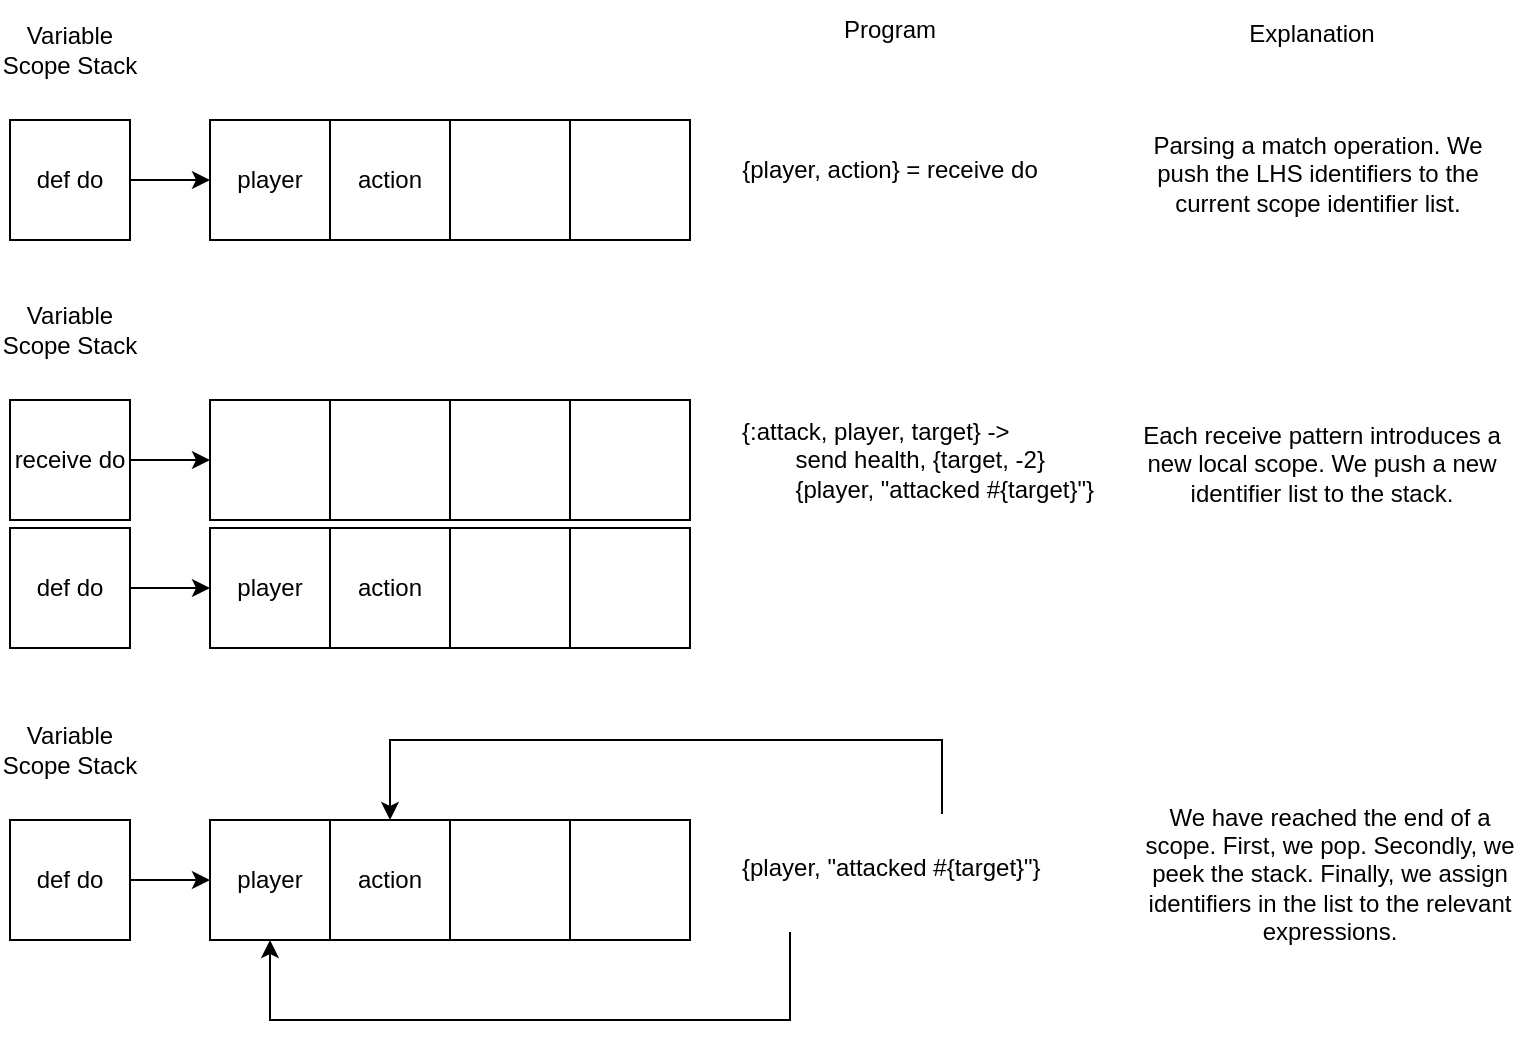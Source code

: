 <mxfile version="24.5.4" type="device">
  <diagram name="Page-1" id="OS_FsgWgyRuNjaK42NWB">
    <mxGraphModel dx="850" dy="699" grid="0" gridSize="10" guides="1" tooltips="1" connect="1" arrows="1" fold="1" page="1" pageScale="1" pageWidth="1100" pageHeight="1700" math="0" shadow="0">
      <root>
        <mxCell id="0" />
        <mxCell id="1" parent="0" />
        <mxCell id="PMyU1PM7ndoe30Dj38CZ-2" value="player" style="rounded=0;whiteSpace=wrap;html=1;" parent="1" vertex="1">
          <mxGeometry x="210" y="70" width="60" height="60" as="geometry" />
        </mxCell>
        <mxCell id="PMyU1PM7ndoe30Dj38CZ-3" value="action" style="rounded=0;whiteSpace=wrap;html=1;" parent="1" vertex="1">
          <mxGeometry x="270" y="70" width="60" height="60" as="geometry" />
        </mxCell>
        <mxCell id="PMyU1PM7ndoe30Dj38CZ-4" value="" style="rounded=0;whiteSpace=wrap;html=1;" parent="1" vertex="1">
          <mxGeometry x="330" y="70" width="60" height="60" as="geometry" />
        </mxCell>
        <mxCell id="PMyU1PM7ndoe30Dj38CZ-5" value="" style="rounded=0;whiteSpace=wrap;html=1;" parent="1" vertex="1">
          <mxGeometry x="390" y="70" width="60" height="60" as="geometry" />
        </mxCell>
        <mxCell id="PMyU1PM7ndoe30Dj38CZ-9" value="" style="endArrow=classic;html=1;rounded=0;exitX=1;exitY=0.5;exitDx=0;exitDy=0;entryX=0;entryY=0.5;entryDx=0;entryDy=0;" parent="1" target="PMyU1PM7ndoe30Dj38CZ-2" edge="1">
          <mxGeometry width="50" height="50" relative="1" as="geometry">
            <mxPoint x="167.5" y="100" as="sourcePoint" />
            <mxPoint x="460" y="290" as="targetPoint" />
          </mxGeometry>
        </mxCell>
        <mxCell id="PMyU1PM7ndoe30Dj38CZ-12" value="Variable Scope Stack" style="text;html=1;align=center;verticalAlign=middle;whiteSpace=wrap;rounded=0;" parent="1" vertex="1">
          <mxGeometry x="105" y="20" width="70" height="30" as="geometry" />
        </mxCell>
        <mxCell id="PMyU1PM7ndoe30Dj38CZ-15" value="def do" style="rounded=0;whiteSpace=wrap;html=1;" parent="1" vertex="1">
          <mxGeometry x="110" y="70" width="60" height="60" as="geometry" />
        </mxCell>
        <mxCell id="PMyU1PM7ndoe30Dj38CZ-18" value="player" style="rounded=0;whiteSpace=wrap;html=1;" parent="1" vertex="1">
          <mxGeometry x="210" y="274" width="60" height="60" as="geometry" />
        </mxCell>
        <mxCell id="PMyU1PM7ndoe30Dj38CZ-19" value="action" style="rounded=0;whiteSpace=wrap;html=1;" parent="1" vertex="1">
          <mxGeometry x="270" y="274" width="60" height="60" as="geometry" />
        </mxCell>
        <mxCell id="PMyU1PM7ndoe30Dj38CZ-20" value="" style="rounded=0;whiteSpace=wrap;html=1;" parent="1" vertex="1">
          <mxGeometry x="330" y="274" width="60" height="60" as="geometry" />
        </mxCell>
        <mxCell id="PMyU1PM7ndoe30Dj38CZ-21" value="" style="rounded=0;whiteSpace=wrap;html=1;" parent="1" vertex="1">
          <mxGeometry x="390" y="274" width="60" height="60" as="geometry" />
        </mxCell>
        <mxCell id="PMyU1PM7ndoe30Dj38CZ-22" value="" style="endArrow=classic;html=1;rounded=0;exitX=1;exitY=0.5;exitDx=0;exitDy=0;entryX=0;entryY=0.5;entryDx=0;entryDy=0;" parent="1" target="PMyU1PM7ndoe30Dj38CZ-18" edge="1">
          <mxGeometry width="50" height="50" relative="1" as="geometry">
            <mxPoint x="167.5" y="304" as="sourcePoint" />
            <mxPoint x="460" y="494" as="targetPoint" />
          </mxGeometry>
        </mxCell>
        <mxCell id="PMyU1PM7ndoe30Dj38CZ-23" value="Variable Scope Stack" style="text;html=1;align=center;verticalAlign=middle;whiteSpace=wrap;rounded=0;" parent="1" vertex="1">
          <mxGeometry x="105" y="160" width="70" height="30" as="geometry" />
        </mxCell>
        <mxCell id="PMyU1PM7ndoe30Dj38CZ-24" value="def do" style="rounded=0;whiteSpace=wrap;html=1;" parent="1" vertex="1">
          <mxGeometry x="110" y="274" width="60" height="60" as="geometry" />
        </mxCell>
        <mxCell id="PMyU1PM7ndoe30Dj38CZ-27" style="edgeStyle=orthogonalEdgeStyle;rounded=0;orthogonalLoop=1;jettySize=auto;html=1;" parent="1" source="PMyU1PM7ndoe30Dj38CZ-26" edge="1">
          <mxGeometry relative="1" as="geometry">
            <mxPoint x="210" y="240" as="targetPoint" />
          </mxGeometry>
        </mxCell>
        <mxCell id="PMyU1PM7ndoe30Dj38CZ-26" value="receive do" style="rounded=0;whiteSpace=wrap;html=1;" parent="1" vertex="1">
          <mxGeometry x="110" y="210" width="60" height="60" as="geometry" />
        </mxCell>
        <mxCell id="PMyU1PM7ndoe30Dj38CZ-30" value="" style="rounded=0;whiteSpace=wrap;html=1;" parent="1" vertex="1">
          <mxGeometry x="210" y="210" width="60" height="60" as="geometry" />
        </mxCell>
        <mxCell id="PMyU1PM7ndoe30Dj38CZ-31" value="" style="rounded=0;whiteSpace=wrap;html=1;" parent="1" vertex="1">
          <mxGeometry x="270" y="210" width="60" height="60" as="geometry" />
        </mxCell>
        <mxCell id="PMyU1PM7ndoe30Dj38CZ-32" value="" style="rounded=0;whiteSpace=wrap;html=1;" parent="1" vertex="1">
          <mxGeometry x="330" y="210" width="60" height="60" as="geometry" />
        </mxCell>
        <mxCell id="PMyU1PM7ndoe30Dj38CZ-33" value="" style="rounded=0;whiteSpace=wrap;html=1;" parent="1" vertex="1">
          <mxGeometry x="390" y="210" width="60" height="60" as="geometry" />
        </mxCell>
        <mxCell id="PMyU1PM7ndoe30Dj38CZ-34" value="Program" style="text;html=1;align=center;verticalAlign=middle;whiteSpace=wrap;rounded=0;" parent="1" vertex="1">
          <mxGeometry x="520" y="10" width="60" height="30" as="geometry" />
        </mxCell>
        <mxCell id="PMyU1PM7ndoe30Dj38CZ-35" value="{player, action} = receive do" style="text;html=1;align=center;verticalAlign=middle;whiteSpace=wrap;rounded=0;" parent="1" vertex="1">
          <mxGeometry x="455" y="80" width="190" height="30" as="geometry" />
        </mxCell>
        <mxCell id="PMyU1PM7ndoe30Dj38CZ-36" value="&lt;div style=&quot;text-align: left;&quot;&gt;&lt;span style=&quot;background-color: initial;&quot;&gt;{:attack, player, target} -&amp;gt;&lt;/span&gt;&lt;/div&gt;&lt;div style=&quot;text-align: left;&quot;&gt;&lt;span style=&quot;white-space: pre;&quot;&gt;&#x9;&lt;/span&gt;send health, {target, -2}&lt;br&gt;&lt;/div&gt;&lt;div style=&quot;text-align: left;&quot;&gt;&lt;span style=&quot;&quot;&gt;&lt;span style=&quot;white-space: pre;&quot;&gt;&#x9;&lt;/span&gt;{player, &quot;attacked #{target}&quot;}&lt;/span&gt;&lt;br&gt;&lt;/div&gt;" style="text;html=1;align=center;verticalAlign=middle;whiteSpace=wrap;rounded=0;" parent="1" vertex="1">
          <mxGeometry x="469" y="225" width="190" height="30" as="geometry" />
        </mxCell>
        <mxCell id="PMyU1PM7ndoe30Dj38CZ-37" value="{player, &quot;attacked #{target}&quot;}" style="text;whiteSpace=wrap;" parent="1" vertex="1">
          <mxGeometry x="474" y="430" width="180" height="40" as="geometry" />
        </mxCell>
        <mxCell id="PMyU1PM7ndoe30Dj38CZ-38" value="player" style="rounded=0;whiteSpace=wrap;html=1;" parent="1" vertex="1">
          <mxGeometry x="210" y="420" width="60" height="60" as="geometry" />
        </mxCell>
        <mxCell id="PMyU1PM7ndoe30Dj38CZ-39" value="action" style="rounded=0;whiteSpace=wrap;html=1;" parent="1" vertex="1">
          <mxGeometry x="270" y="420" width="60" height="60" as="geometry" />
        </mxCell>
        <mxCell id="PMyU1PM7ndoe30Dj38CZ-40" value="" style="rounded=0;whiteSpace=wrap;html=1;" parent="1" vertex="1">
          <mxGeometry x="330" y="420" width="60" height="60" as="geometry" />
        </mxCell>
        <mxCell id="PMyU1PM7ndoe30Dj38CZ-41" value="" style="rounded=0;whiteSpace=wrap;html=1;" parent="1" vertex="1">
          <mxGeometry x="390" y="420" width="60" height="60" as="geometry" />
        </mxCell>
        <mxCell id="PMyU1PM7ndoe30Dj38CZ-42" value="" style="endArrow=classic;html=1;rounded=0;exitX=1;exitY=0.5;exitDx=0;exitDy=0;entryX=0;entryY=0.5;entryDx=0;entryDy=0;" parent="1" target="PMyU1PM7ndoe30Dj38CZ-38" edge="1">
          <mxGeometry width="50" height="50" relative="1" as="geometry">
            <mxPoint x="167.5" y="450" as="sourcePoint" />
            <mxPoint x="460" y="640" as="targetPoint" />
          </mxGeometry>
        </mxCell>
        <mxCell id="PMyU1PM7ndoe30Dj38CZ-43" value="Variable Scope Stack" style="text;html=1;align=center;verticalAlign=middle;whiteSpace=wrap;rounded=0;" parent="1" vertex="1">
          <mxGeometry x="105" y="370" width="70" height="30" as="geometry" />
        </mxCell>
        <mxCell id="PMyU1PM7ndoe30Dj38CZ-44" value="def do" style="rounded=0;whiteSpace=wrap;html=1;" parent="1" vertex="1">
          <mxGeometry x="110" y="420" width="60" height="60" as="geometry" />
        </mxCell>
        <mxCell id="PMyU1PM7ndoe30Dj38CZ-45" value="" style="endArrow=classic;html=1;rounded=0;entryX=0.5;entryY=1;entryDx=0;entryDy=0;" parent="1" target="PMyU1PM7ndoe30Dj38CZ-38" edge="1">
          <mxGeometry width="50" height="50" relative="1" as="geometry">
            <mxPoint x="500" y="476" as="sourcePoint" />
            <mxPoint x="460" y="500" as="targetPoint" />
            <Array as="points">
              <mxPoint x="500" y="520" />
              <mxPoint x="380" y="520" />
              <mxPoint x="240" y="520" />
            </Array>
          </mxGeometry>
        </mxCell>
        <mxCell id="PMyU1PM7ndoe30Dj38CZ-46" value="" style="endArrow=classic;html=1;rounded=0;entryX=0.5;entryY=0;entryDx=0;entryDy=0;" parent="1" target="PMyU1PM7ndoe30Dj38CZ-39" edge="1">
          <mxGeometry width="50" height="50" relative="1" as="geometry">
            <mxPoint x="576" y="417" as="sourcePoint" />
            <mxPoint x="460" y="500" as="targetPoint" />
            <Array as="points">
              <mxPoint x="576" y="380" />
              <mxPoint x="460" y="380" />
              <mxPoint x="300" y="380" />
            </Array>
          </mxGeometry>
        </mxCell>
        <mxCell id="qYW6BHyIsd2PVR0xS2b7-1" value="Explanation" style="text;html=1;align=center;verticalAlign=middle;whiteSpace=wrap;rounded=0;" vertex="1" parent="1">
          <mxGeometry x="731" y="12" width="60" height="30" as="geometry" />
        </mxCell>
        <mxCell id="qYW6BHyIsd2PVR0xS2b7-2" value="Parsing a match operation. We push the LHS identifiers to the current scope identifier list." style="text;html=1;align=center;verticalAlign=middle;whiteSpace=wrap;rounded=0;" vertex="1" parent="1">
          <mxGeometry x="669" y="82" width="190" height="30" as="geometry" />
        </mxCell>
        <mxCell id="qYW6BHyIsd2PVR0xS2b7-3" value="Each receive pattern introduces a new local scope. We push a new identifier list to the stack." style="text;html=1;align=center;verticalAlign=middle;whiteSpace=wrap;rounded=0;" vertex="1" parent="1">
          <mxGeometry x="671" y="227" width="190" height="30" as="geometry" />
        </mxCell>
        <mxCell id="qYW6BHyIsd2PVR0xS2b7-4" value="We have reached the end of a scope. First, we pop. Secondly, we peek the stack. Finally, we assign identifiers in the list to the relevant expressions." style="text;html=1;align=center;verticalAlign=middle;whiteSpace=wrap;rounded=0;" vertex="1" parent="1">
          <mxGeometry x="675" y="432" width="190" height="30" as="geometry" />
        </mxCell>
      </root>
    </mxGraphModel>
  </diagram>
</mxfile>
